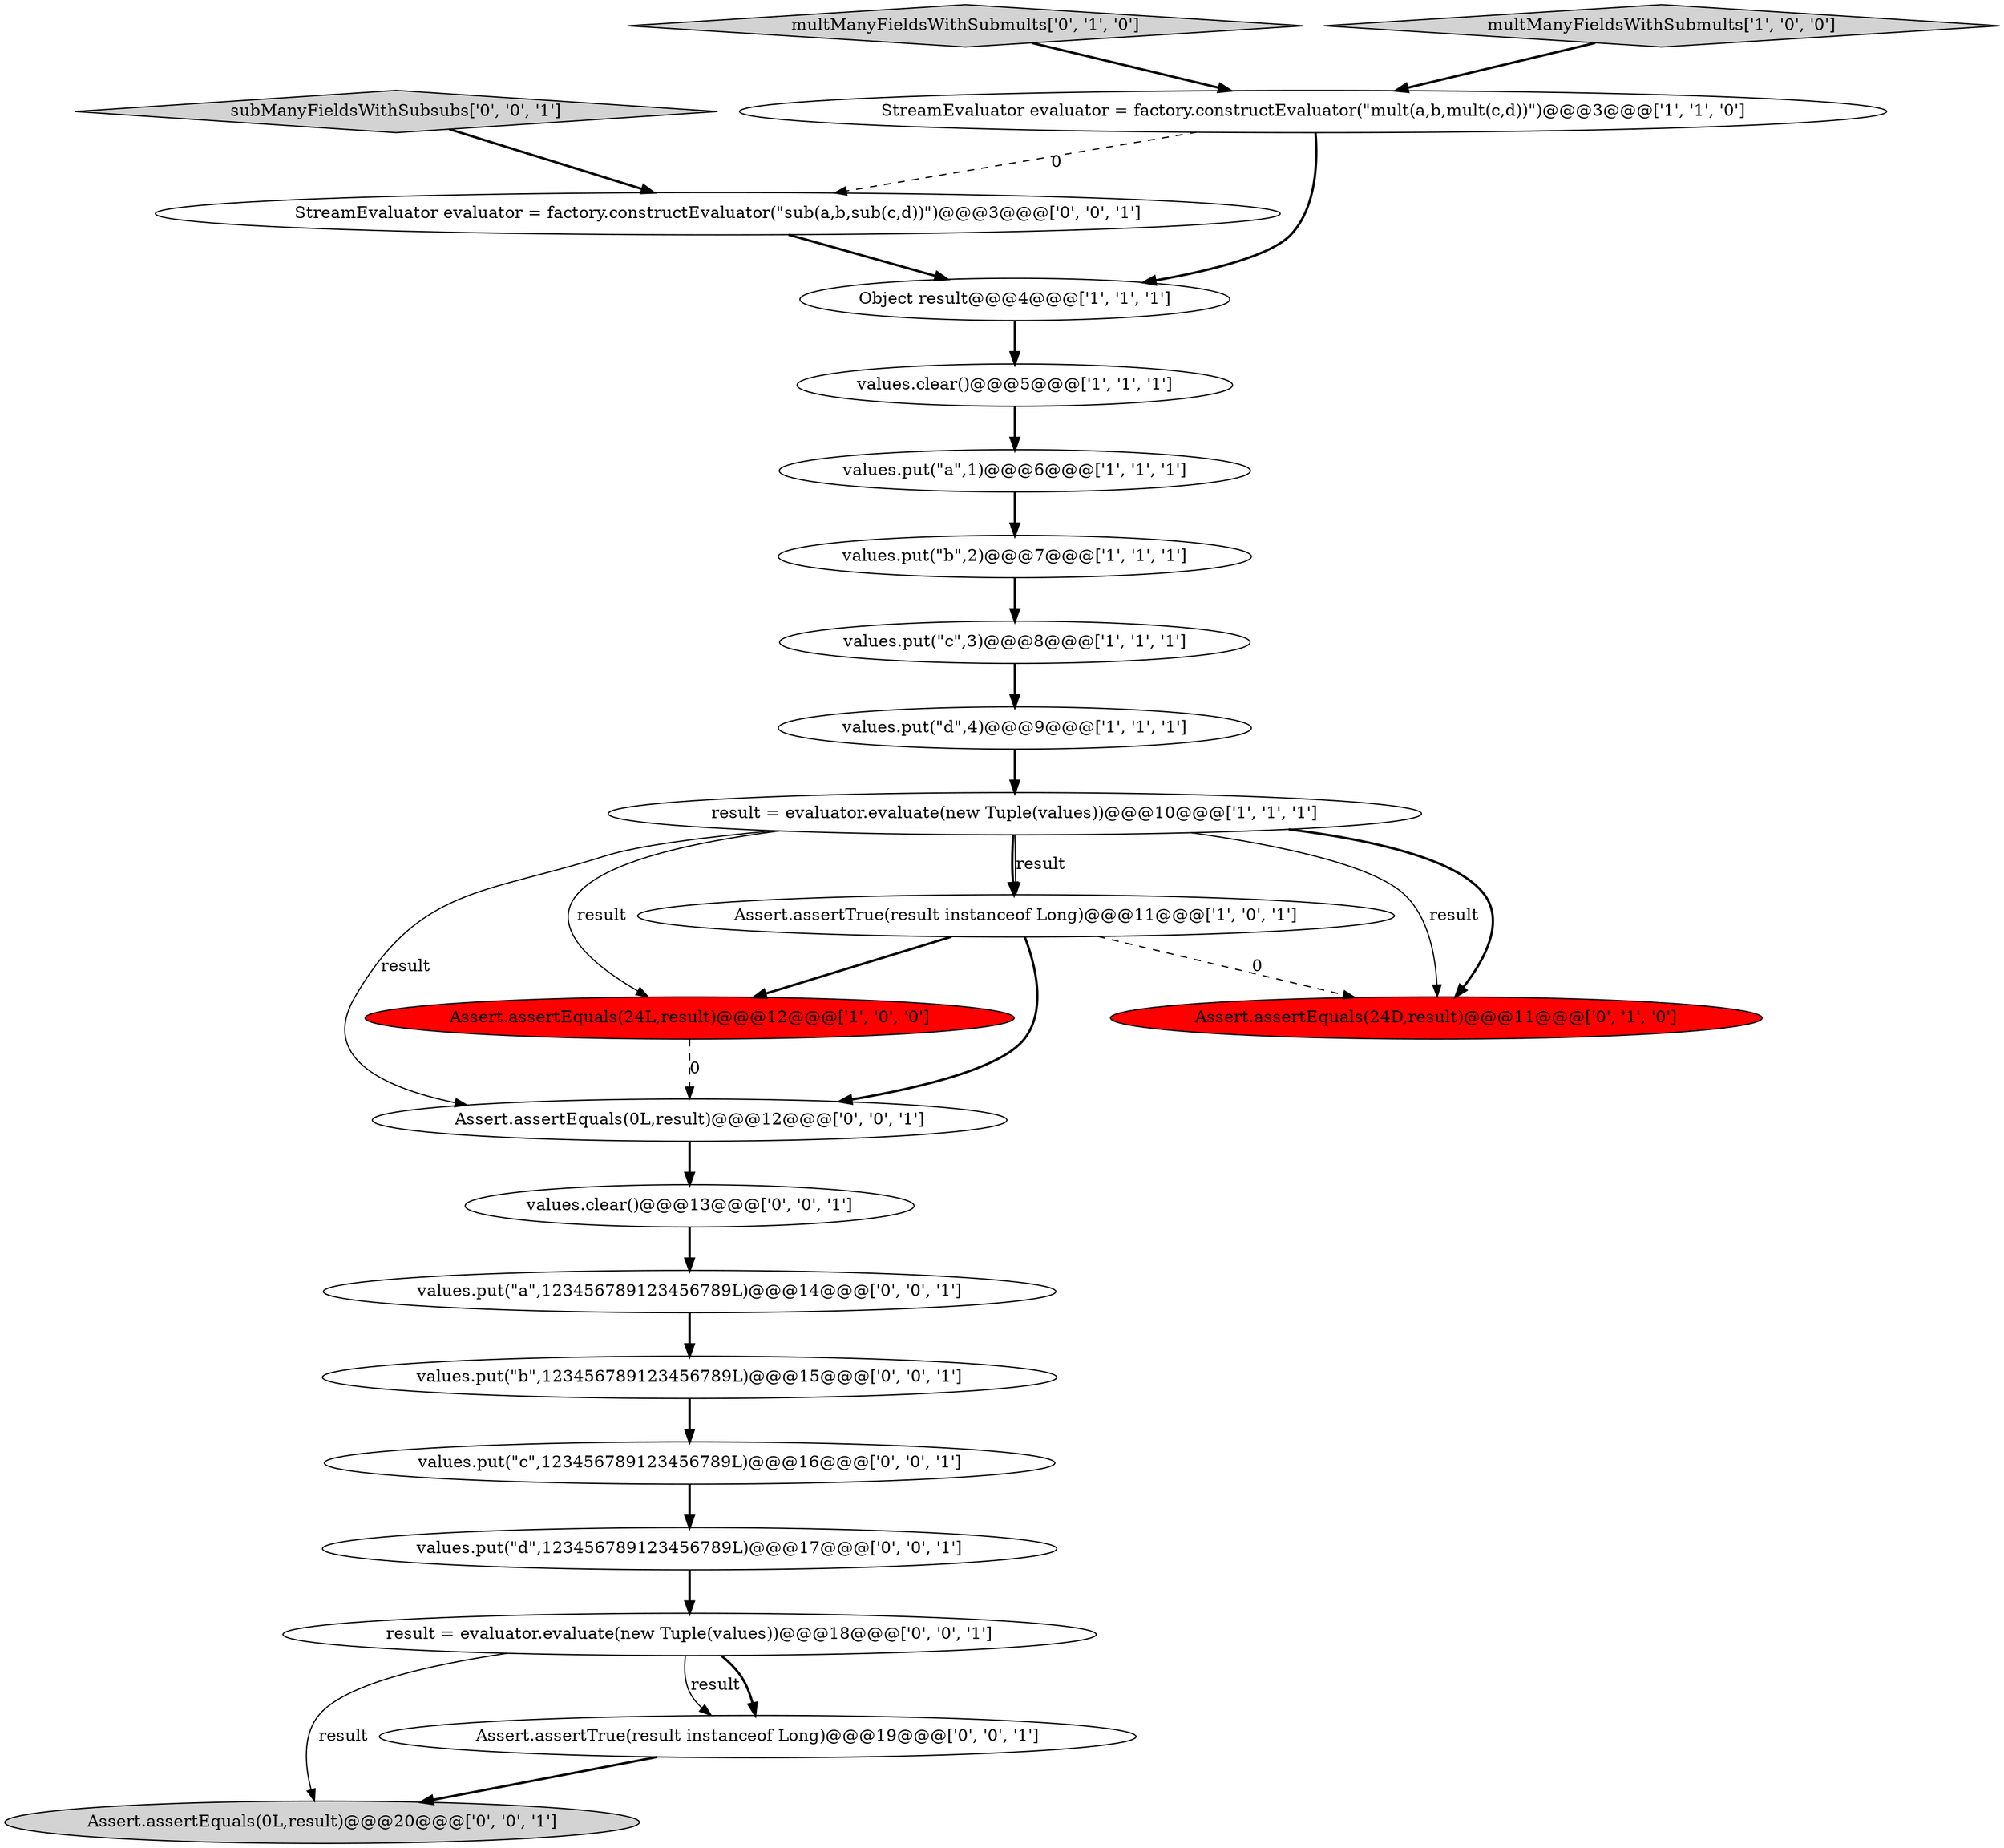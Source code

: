 digraph {
20 [style = filled, label = "subManyFieldsWithSubsubs['0', '0', '1']", fillcolor = lightgray, shape = diamond image = "AAA0AAABBB3BBB"];
23 [style = filled, label = "Assert.assertEquals(0L,result)@@@20@@@['0', '0', '1']", fillcolor = lightgray, shape = ellipse image = "AAA0AAABBB3BBB"];
8 [style = filled, label = "values.put(\"c\",3)@@@8@@@['1', '1', '1']", fillcolor = white, shape = ellipse image = "AAA0AAABBB1BBB"];
18 [style = filled, label = "values.put(\"b\",123456789123456789L)@@@15@@@['0', '0', '1']", fillcolor = white, shape = ellipse image = "AAA0AAABBB3BBB"];
15 [style = filled, label = "values.clear()@@@13@@@['0', '0', '1']", fillcolor = white, shape = ellipse image = "AAA0AAABBB3BBB"];
10 [style = filled, label = "result = evaluator.evaluate(new Tuple(values))@@@10@@@['1', '1', '1']", fillcolor = white, shape = ellipse image = "AAA0AAABBB1BBB"];
21 [style = filled, label = "result = evaluator.evaluate(new Tuple(values))@@@18@@@['0', '0', '1']", fillcolor = white, shape = ellipse image = "AAA0AAABBB3BBB"];
16 [style = filled, label = "Assert.assertTrue(result instanceof Long)@@@19@@@['0', '0', '1']", fillcolor = white, shape = ellipse image = "AAA0AAABBB3BBB"];
2 [style = filled, label = "Assert.assertTrue(result instanceof Long)@@@11@@@['1', '0', '1']", fillcolor = white, shape = ellipse image = "AAA0AAABBB1BBB"];
12 [style = filled, label = "multManyFieldsWithSubmults['0', '1', '0']", fillcolor = lightgray, shape = diamond image = "AAA0AAABBB2BBB"];
1 [style = filled, label = "values.put(\"d\",4)@@@9@@@['1', '1', '1']", fillcolor = white, shape = ellipse image = "AAA0AAABBB1BBB"];
17 [style = filled, label = "values.put(\"a\",123456789123456789L)@@@14@@@['0', '0', '1']", fillcolor = white, shape = ellipse image = "AAA0AAABBB3BBB"];
7 [style = filled, label = "values.clear()@@@5@@@['1', '1', '1']", fillcolor = white, shape = ellipse image = "AAA0AAABBB1BBB"];
19 [style = filled, label = "values.put(\"d\",123456789123456789L)@@@17@@@['0', '0', '1']", fillcolor = white, shape = ellipse image = "AAA0AAABBB3BBB"];
14 [style = filled, label = "Assert.assertEquals(0L,result)@@@12@@@['0', '0', '1']", fillcolor = white, shape = ellipse image = "AAA0AAABBB3BBB"];
4 [style = filled, label = "Assert.assertEquals(24L,result)@@@12@@@['1', '0', '0']", fillcolor = red, shape = ellipse image = "AAA1AAABBB1BBB"];
3 [style = filled, label = "values.put(\"b\",2)@@@7@@@['1', '1', '1']", fillcolor = white, shape = ellipse image = "AAA0AAABBB1BBB"];
9 [style = filled, label = "values.put(\"a\",1)@@@6@@@['1', '1', '1']", fillcolor = white, shape = ellipse image = "AAA0AAABBB1BBB"];
0 [style = filled, label = "multManyFieldsWithSubmults['1', '0', '0']", fillcolor = lightgray, shape = diamond image = "AAA0AAABBB1BBB"];
22 [style = filled, label = "StreamEvaluator evaluator = factory.constructEvaluator(\"sub(a,b,sub(c,d))\")@@@3@@@['0', '0', '1']", fillcolor = white, shape = ellipse image = "AAA0AAABBB3BBB"];
6 [style = filled, label = "StreamEvaluator evaluator = factory.constructEvaluator(\"mult(a,b,mult(c,d))\")@@@3@@@['1', '1', '0']", fillcolor = white, shape = ellipse image = "AAA0AAABBB1BBB"];
13 [style = filled, label = "values.put(\"c\",123456789123456789L)@@@16@@@['0', '0', '1']", fillcolor = white, shape = ellipse image = "AAA0AAABBB3BBB"];
11 [style = filled, label = "Assert.assertEquals(24D,result)@@@11@@@['0', '1', '0']", fillcolor = red, shape = ellipse image = "AAA1AAABBB2BBB"];
5 [style = filled, label = "Object result@@@4@@@['1', '1', '1']", fillcolor = white, shape = ellipse image = "AAA0AAABBB1BBB"];
21->23 [style = solid, label="result"];
10->4 [style = solid, label="result"];
0->6 [style = bold, label=""];
16->23 [style = bold, label=""];
12->6 [style = bold, label=""];
2->4 [style = bold, label=""];
22->5 [style = bold, label=""];
6->22 [style = dashed, label="0"];
20->22 [style = bold, label=""];
7->9 [style = bold, label=""];
8->1 [style = bold, label=""];
21->16 [style = solid, label="result"];
6->5 [style = bold, label=""];
15->17 [style = bold, label=""];
13->19 [style = bold, label=""];
10->14 [style = solid, label="result"];
3->8 [style = bold, label=""];
2->14 [style = bold, label=""];
18->13 [style = bold, label=""];
21->16 [style = bold, label=""];
9->3 [style = bold, label=""];
5->7 [style = bold, label=""];
2->11 [style = dashed, label="0"];
10->2 [style = bold, label=""];
14->15 [style = bold, label=""];
4->14 [style = dashed, label="0"];
10->2 [style = solid, label="result"];
10->11 [style = solid, label="result"];
1->10 [style = bold, label=""];
17->18 [style = bold, label=""];
10->11 [style = bold, label=""];
19->21 [style = bold, label=""];
}
